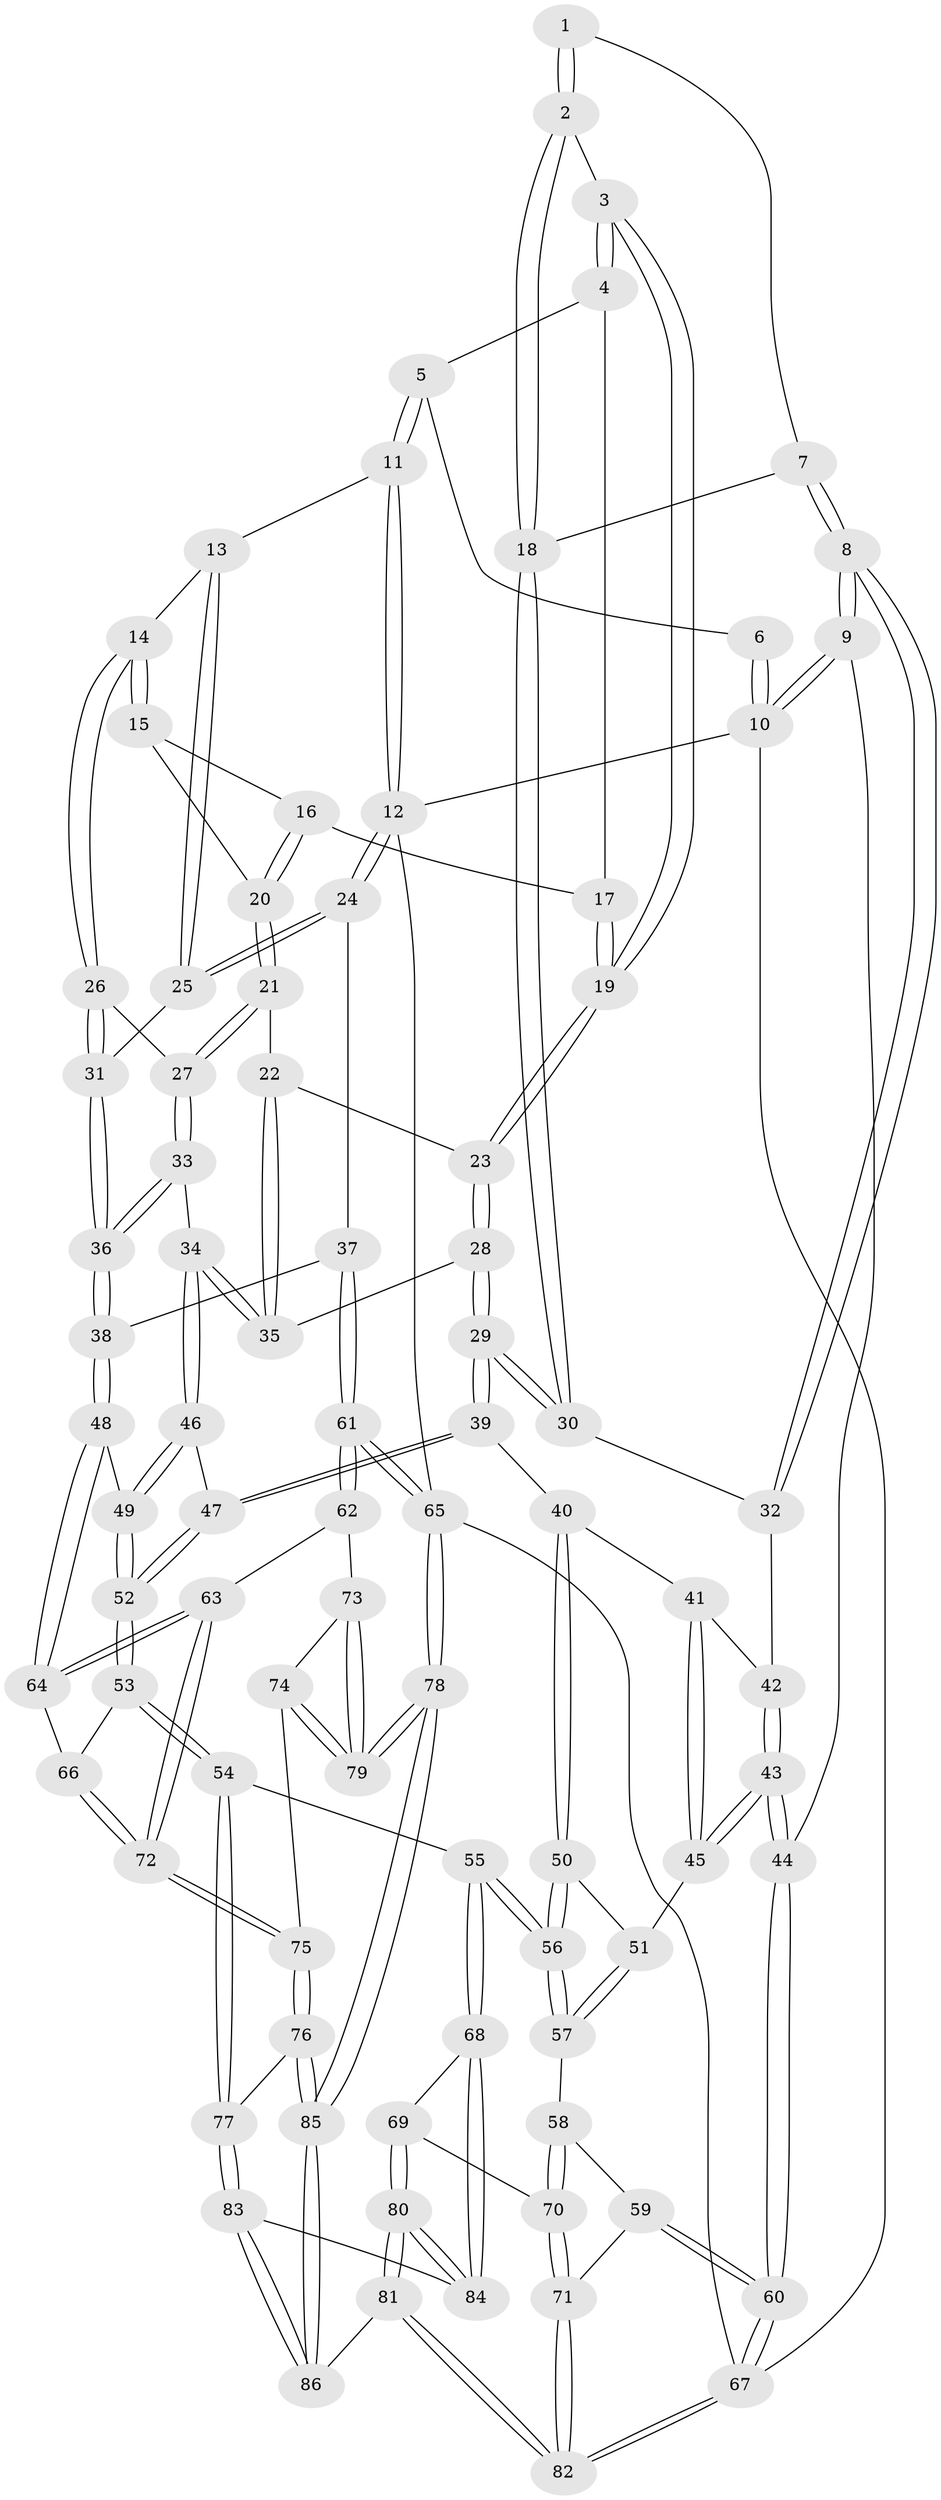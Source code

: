 // Generated by graph-tools (version 1.1) at 2025/38/03/09/25 02:38:28]
// undirected, 86 vertices, 212 edges
graph export_dot {
graph [start="1"]
  node [color=gray90,style=filled];
  1 [pos="+0.20589819932052641+0"];
  2 [pos="+0.2760678579512635+0.04892065834024891"];
  3 [pos="+0.37209913447162946+0.1277087585441765"];
  4 [pos="+0.5657659755462426+0"];
  5 [pos="+0.6025190136812977+0"];
  6 [pos="+0.20584186695200915+0"];
  7 [pos="+0.07561679814765311+0.07666882533091782"];
  8 [pos="+0+0.1977893323973683"];
  9 [pos="+0+0.20807085505330744"];
  10 [pos="+0+0"];
  11 [pos="+0.8811977011783089+0"];
  12 [pos="+1+0"];
  13 [pos="+0.8354448214199361+0"];
  14 [pos="+0.6274232720115599+0.17704753493762693"];
  15 [pos="+0.5936516724202339+0.13488511086027755"];
  16 [pos="+0.563680528029769+0.06947012380579236"];
  17 [pos="+0.563466140893376+0.06894198800308293"];
  18 [pos="+0.18102272778739883+0.1885649613689113"];
  19 [pos="+0.4033845777724773+0.1989057567288248"];
  20 [pos="+0.506777798654859+0.1882419452152649"];
  21 [pos="+0.4739351639286089+0.21371500264232898"];
  22 [pos="+0.4123088826105179+0.20561173507700245"];
  23 [pos="+0.4036722076183573+0.2014234256837314"];
  24 [pos="+1+0.32548837324771984"];
  25 [pos="+0.7820968549665804+0.22007482820555352"];
  26 [pos="+0.6318094219666364+0.1881043086117332"];
  27 [pos="+0.5766568260978496+0.25766986498334127"];
  28 [pos="+0.30037798107860314+0.3148036155064416"];
  29 [pos="+0.294145525378388+0.3206925166395462"];
  30 [pos="+0.1762598173959338+0.225474358779927"];
  31 [pos="+0.774281081206565+0.22548368134950417"];
  32 [pos="+0.08675426221552576+0.25785474619259496"];
  33 [pos="+0.584184529236996+0.3494736348601543"];
  34 [pos="+0.5310387600359082+0.38734910057315763"];
  35 [pos="+0.4905882322446779+0.3401527623212829"];
  36 [pos="+0.7211206220734169+0.37763007290029116"];
  37 [pos="+1+0.4678055299231033"];
  38 [pos="+0.7923008339534765+0.5177880237600009"];
  39 [pos="+0.2923775772034805+0.3965876262861377"];
  40 [pos="+0.28104204411109024+0.4068005176968144"];
  41 [pos="+0.1056415638082751+0.3660687373280857"];
  42 [pos="+0.09024905311173148+0.30454274086341754"];
  43 [pos="+0+0.514198040448744"];
  44 [pos="+0+0.514305849362994"];
  45 [pos="+0.012856059671166353+0.5209193946202151"];
  46 [pos="+0.5166717798446173+0.41249868252878735"];
  47 [pos="+0.4530868719147565+0.47465860112028685"];
  48 [pos="+0.7636654044308898+0.553907862336277"];
  49 [pos="+0.7281377717673787+0.5620914713454913"];
  50 [pos="+0.20369510645076475+0.5296733474006557"];
  51 [pos="+0.054316251357644+0.53667707206966"];
  52 [pos="+0.48797227483507016+0.6678726395782791"];
  53 [pos="+0.4804882006523055+0.6828035612023419"];
  54 [pos="+0.4786997582840129+0.684417244139947"];
  55 [pos="+0.32683209183954787+0.7270942036532992"];
  56 [pos="+0.3087363323702372+0.7117393608542462"];
  57 [pos="+0.10143138179090859+0.7093322050985622"];
  58 [pos="+0.08594664784296405+0.7295410010029267"];
  59 [pos="+0.06607888287563163+0.7397706781560963"];
  60 [pos="+0+0.811249676426639"];
  61 [pos="+1+0.8091587104906688"];
  62 [pos="+0.8823986085295783+0.7762428526031474"];
  63 [pos="+0.8045510677580644+0.731831456028307"];
  64 [pos="+0.7811833732469206+0.6474433996712963"];
  65 [pos="+1+1"];
  66 [pos="+0.6260058006373502+0.7660474565288815"];
  67 [pos="+0+1"];
  68 [pos="+0.3124848251378693+0.7639984078126785"];
  69 [pos="+0.17112235672390752+0.8357364471840879"];
  70 [pos="+0.15298811838972343+0.8386268451356419"];
  71 [pos="+0.08780734114043985+0.883063926674235"];
  72 [pos="+0.7041438142953158+0.8261248595360281"];
  73 [pos="+0.8612758919064185+0.8192194563011379"];
  74 [pos="+0.8044329991864967+0.8739781072114712"];
  75 [pos="+0.703542626819459+0.848174129811666"];
  76 [pos="+0.7009065981342472+0.8562632870328777"];
  77 [pos="+0.5305317478520205+0.9048465009824607"];
  78 [pos="+0.9108245556533389+1"];
  79 [pos="+0.8475160083376052+0.9792065085117774"];
  80 [pos="+0.24235039136459569+1"];
  81 [pos="+0.21595894180406586+1"];
  82 [pos="+0+1"];
  83 [pos="+0.5178519201632805+0.9668579254216424"];
  84 [pos="+0.32103507007053156+0.8796086195710225"];
  85 [pos="+0.7580010556907912+1"];
  86 [pos="+0.5565029523972668+1"];
  1 -- 2;
  1 -- 2;
  1 -- 7;
  2 -- 3;
  2 -- 18;
  2 -- 18;
  3 -- 4;
  3 -- 4;
  3 -- 19;
  3 -- 19;
  4 -- 5;
  4 -- 17;
  5 -- 6;
  5 -- 11;
  5 -- 11;
  6 -- 10;
  6 -- 10;
  7 -- 8;
  7 -- 8;
  7 -- 18;
  8 -- 9;
  8 -- 9;
  8 -- 32;
  8 -- 32;
  9 -- 10;
  9 -- 10;
  9 -- 44;
  10 -- 12;
  10 -- 67;
  11 -- 12;
  11 -- 12;
  11 -- 13;
  12 -- 24;
  12 -- 24;
  12 -- 65;
  13 -- 14;
  13 -- 25;
  13 -- 25;
  14 -- 15;
  14 -- 15;
  14 -- 26;
  14 -- 26;
  15 -- 16;
  15 -- 20;
  16 -- 17;
  16 -- 20;
  16 -- 20;
  17 -- 19;
  17 -- 19;
  18 -- 30;
  18 -- 30;
  19 -- 23;
  19 -- 23;
  20 -- 21;
  20 -- 21;
  21 -- 22;
  21 -- 27;
  21 -- 27;
  22 -- 23;
  22 -- 35;
  22 -- 35;
  23 -- 28;
  23 -- 28;
  24 -- 25;
  24 -- 25;
  24 -- 37;
  25 -- 31;
  26 -- 27;
  26 -- 31;
  26 -- 31;
  27 -- 33;
  27 -- 33;
  28 -- 29;
  28 -- 29;
  28 -- 35;
  29 -- 30;
  29 -- 30;
  29 -- 39;
  29 -- 39;
  30 -- 32;
  31 -- 36;
  31 -- 36;
  32 -- 42;
  33 -- 34;
  33 -- 36;
  33 -- 36;
  34 -- 35;
  34 -- 35;
  34 -- 46;
  34 -- 46;
  36 -- 38;
  36 -- 38;
  37 -- 38;
  37 -- 61;
  37 -- 61;
  38 -- 48;
  38 -- 48;
  39 -- 40;
  39 -- 47;
  39 -- 47;
  40 -- 41;
  40 -- 50;
  40 -- 50;
  41 -- 42;
  41 -- 45;
  41 -- 45;
  42 -- 43;
  42 -- 43;
  43 -- 44;
  43 -- 44;
  43 -- 45;
  43 -- 45;
  44 -- 60;
  44 -- 60;
  45 -- 51;
  46 -- 47;
  46 -- 49;
  46 -- 49;
  47 -- 52;
  47 -- 52;
  48 -- 49;
  48 -- 64;
  48 -- 64;
  49 -- 52;
  49 -- 52;
  50 -- 51;
  50 -- 56;
  50 -- 56;
  51 -- 57;
  51 -- 57;
  52 -- 53;
  52 -- 53;
  53 -- 54;
  53 -- 54;
  53 -- 66;
  54 -- 55;
  54 -- 77;
  54 -- 77;
  55 -- 56;
  55 -- 56;
  55 -- 68;
  55 -- 68;
  56 -- 57;
  56 -- 57;
  57 -- 58;
  58 -- 59;
  58 -- 70;
  58 -- 70;
  59 -- 60;
  59 -- 60;
  59 -- 71;
  60 -- 67;
  60 -- 67;
  61 -- 62;
  61 -- 62;
  61 -- 65;
  61 -- 65;
  62 -- 63;
  62 -- 73;
  63 -- 64;
  63 -- 64;
  63 -- 72;
  63 -- 72;
  64 -- 66;
  65 -- 78;
  65 -- 78;
  65 -- 67;
  66 -- 72;
  66 -- 72;
  67 -- 82;
  67 -- 82;
  68 -- 69;
  68 -- 84;
  68 -- 84;
  69 -- 70;
  69 -- 80;
  69 -- 80;
  70 -- 71;
  70 -- 71;
  71 -- 82;
  71 -- 82;
  72 -- 75;
  72 -- 75;
  73 -- 74;
  73 -- 79;
  73 -- 79;
  74 -- 75;
  74 -- 79;
  74 -- 79;
  75 -- 76;
  75 -- 76;
  76 -- 77;
  76 -- 85;
  76 -- 85;
  77 -- 83;
  77 -- 83;
  78 -- 79;
  78 -- 79;
  78 -- 85;
  78 -- 85;
  80 -- 81;
  80 -- 81;
  80 -- 84;
  80 -- 84;
  81 -- 82;
  81 -- 82;
  81 -- 86;
  83 -- 84;
  83 -- 86;
  83 -- 86;
  85 -- 86;
  85 -- 86;
}
